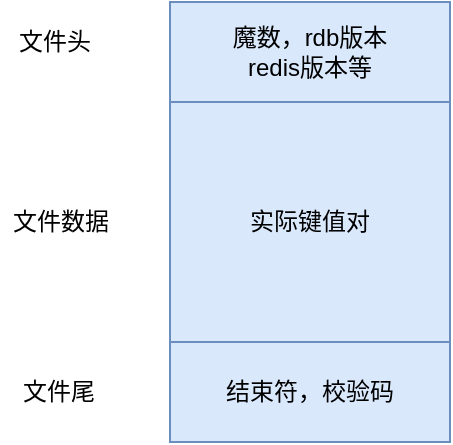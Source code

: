 <mxfile version="15.8.4" type="device"><diagram id="n3vDY_SWJOETY7NdqZwS" name="第 1 页"><mxGraphModel dx="946" dy="623" grid="1" gridSize="10" guides="1" tooltips="1" connect="1" arrows="1" fold="1" page="1" pageScale="1" pageWidth="827" pageHeight="1169" math="0" shadow="0"><root><mxCell id="0"/><mxCell id="1" parent="0"/><mxCell id="-oMuhB7fziefWfXrfItn-1" value="魔数，rdb版本&lt;br&gt;redis版本等" style="rounded=0;whiteSpace=wrap;html=1;fillColor=#dae8fc;strokeColor=#6c8ebf;" vertex="1" parent="1"><mxGeometry x="220" y="160" width="140" height="50" as="geometry"/></mxCell><mxCell id="-oMuhB7fziefWfXrfItn-2" value="实际键值对" style="rounded=0;whiteSpace=wrap;html=1;fillColor=#dae8fc;strokeColor=#6c8ebf;" vertex="1" parent="1"><mxGeometry x="220" y="210" width="140" height="120" as="geometry"/></mxCell><mxCell id="-oMuhB7fziefWfXrfItn-3" value="结束符，校验码" style="rounded=0;whiteSpace=wrap;html=1;fillColor=#dae8fc;strokeColor=#6c8ebf;" vertex="1" parent="1"><mxGeometry x="220" y="330" width="140" height="50" as="geometry"/></mxCell><mxCell id="-oMuhB7fziefWfXrfItn-4" value="文件头" style="text;html=1;align=center;verticalAlign=middle;resizable=0;points=[];autosize=1;strokeColor=none;fillColor=none;" vertex="1" parent="1"><mxGeometry x="137" y="170" width="50" height="20" as="geometry"/></mxCell><mxCell id="-oMuhB7fziefWfXrfItn-5" value="文件数据" style="text;html=1;align=center;verticalAlign=middle;resizable=0;points=[];autosize=1;strokeColor=none;fillColor=none;" vertex="1" parent="1"><mxGeometry x="135" y="260" width="60" height="20" as="geometry"/></mxCell><mxCell id="-oMuhB7fziefWfXrfItn-6" value="文件尾" style="text;html=1;align=center;verticalAlign=middle;resizable=0;points=[];autosize=1;strokeColor=none;fillColor=none;" vertex="1" parent="1"><mxGeometry x="139" y="345" width="50" height="20" as="geometry"/></mxCell></root></mxGraphModel></diagram></mxfile>